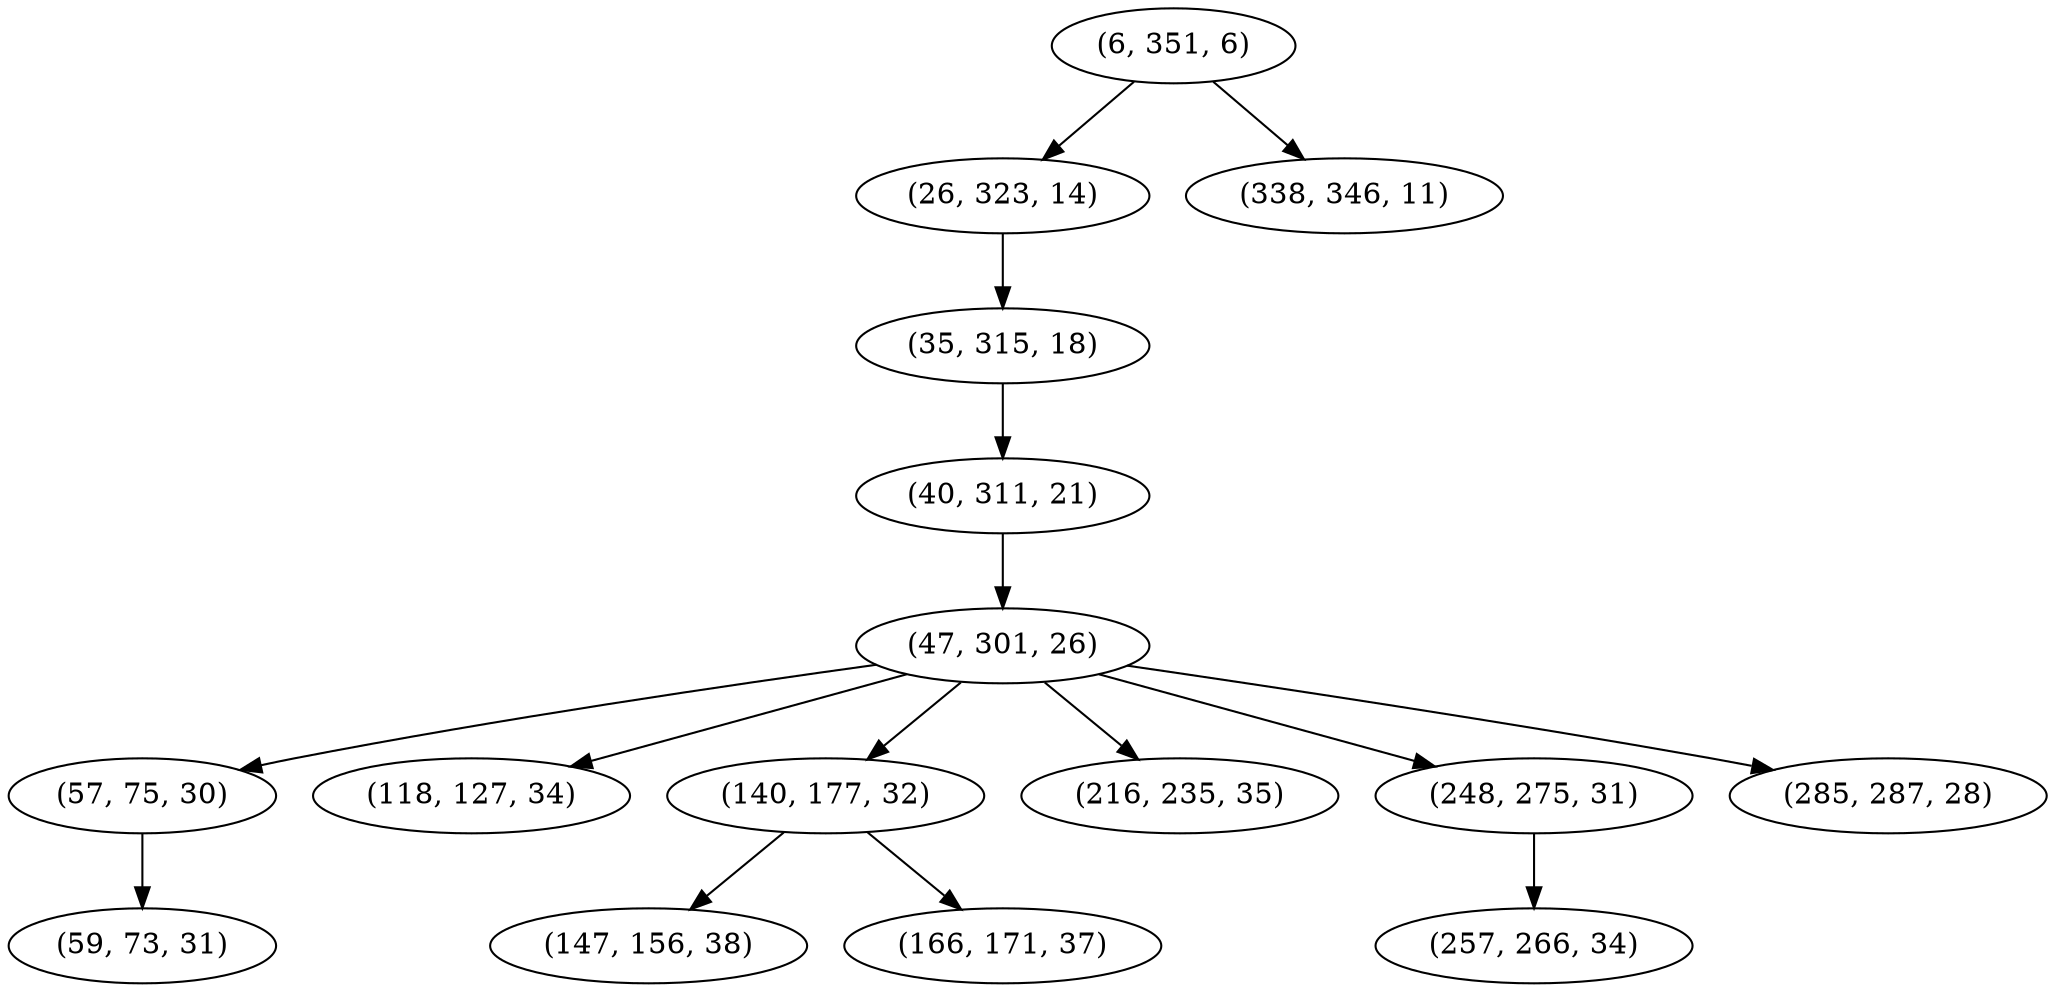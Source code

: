 digraph tree {
    "(6, 351, 6)";
    "(26, 323, 14)";
    "(35, 315, 18)";
    "(40, 311, 21)";
    "(47, 301, 26)";
    "(57, 75, 30)";
    "(59, 73, 31)";
    "(118, 127, 34)";
    "(140, 177, 32)";
    "(147, 156, 38)";
    "(166, 171, 37)";
    "(216, 235, 35)";
    "(248, 275, 31)";
    "(257, 266, 34)";
    "(285, 287, 28)";
    "(338, 346, 11)";
    "(6, 351, 6)" -> "(26, 323, 14)";
    "(6, 351, 6)" -> "(338, 346, 11)";
    "(26, 323, 14)" -> "(35, 315, 18)";
    "(35, 315, 18)" -> "(40, 311, 21)";
    "(40, 311, 21)" -> "(47, 301, 26)";
    "(47, 301, 26)" -> "(57, 75, 30)";
    "(47, 301, 26)" -> "(118, 127, 34)";
    "(47, 301, 26)" -> "(140, 177, 32)";
    "(47, 301, 26)" -> "(216, 235, 35)";
    "(47, 301, 26)" -> "(248, 275, 31)";
    "(47, 301, 26)" -> "(285, 287, 28)";
    "(57, 75, 30)" -> "(59, 73, 31)";
    "(140, 177, 32)" -> "(147, 156, 38)";
    "(140, 177, 32)" -> "(166, 171, 37)";
    "(248, 275, 31)" -> "(257, 266, 34)";
}
